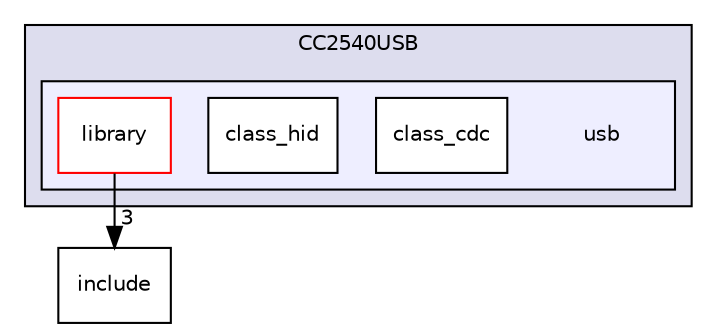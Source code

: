 digraph "C:/Work.git/ble/BLE-CC254x-1.4.0/Components/hal/target/CC2540USB/usb" {
  compound=true
  node [ fontsize="10", fontname="Helvetica"];
  edge [ labelfontsize="10", labelfontname="Helvetica"];
  subgraph clusterdir_ef4bac48dca1a10de5af140476f86789 {
    graph [ bgcolor="#ddddee", pencolor="black", label="CC2540USB" fontname="Helvetica", fontsize="10", URL="dir_ef4bac48dca1a10de5af140476f86789.html"]
  subgraph clusterdir_c7016a55f2a8a03a50dc251167a2f4c9 {
    graph [ bgcolor="#eeeeff", pencolor="black", label="" URL="dir_c7016a55f2a8a03a50dc251167a2f4c9.html"];
    dir_c7016a55f2a8a03a50dc251167a2f4c9 [shape=plaintext label="usb"];
    dir_8acfd42f32ffa0df3a1aa4ef0cb214c6 [shape=box label="class_cdc" color="black" fillcolor="white" style="filled" URL="dir_8acfd42f32ffa0df3a1aa4ef0cb214c6.html"];
    dir_7d873ef55e0fce6430d170cbae40df80 [shape=box label="class_hid" color="black" fillcolor="white" style="filled" URL="dir_7d873ef55e0fce6430d170cbae40df80.html"];
    dir_50f477d5b85c450ec46013acac01c1a1 [shape=box label="library" color="red" fillcolor="white" style="filled" URL="dir_50f477d5b85c450ec46013acac01c1a1.html"];
  }
  }
  dir_38572fbf8179f88edbe09e16e6bbd922 [shape=box label="include" URL="dir_38572fbf8179f88edbe09e16e6bbd922.html"];
  dir_50f477d5b85c450ec46013acac01c1a1->dir_38572fbf8179f88edbe09e16e6bbd922 [headlabel="3", labeldistance=1.5 headhref="dir_000028_000013.html"];
}
